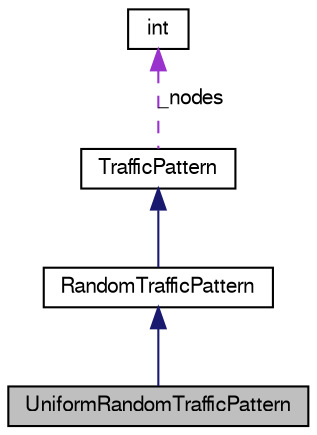 digraph G
{
  bgcolor="transparent";
  edge [fontname="FreeSans",fontsize="10",labelfontname="FreeSans",labelfontsize="10"];
  node [fontname="FreeSans",fontsize="10",shape=record];
  Node1 [label="UniformRandomTrafficPattern",height=0.2,width=0.4,color="black", fillcolor="grey75", style="filled" fontcolor="black"];
  Node2 -> Node1 [dir=back,color="midnightblue",fontsize="10",style="solid",fontname="FreeSans"];
  Node2 [label="RandomTrafficPattern",height=0.2,width=0.4,color="black",URL="$classRandomTrafficPattern.html"];
  Node3 -> Node2 [dir=back,color="midnightblue",fontsize="10",style="solid",fontname="FreeSans"];
  Node3 [label="TrafficPattern",height=0.2,width=0.4,color="black",URL="$classTrafficPattern.html"];
  Node4 -> Node3 [dir=back,color="darkorchid3",fontsize="10",style="dashed",label="_nodes",fontname="FreeSans"];
  Node4 [label="int",height=0.2,width=0.4,color="black",URL="$classint.html"];
}
